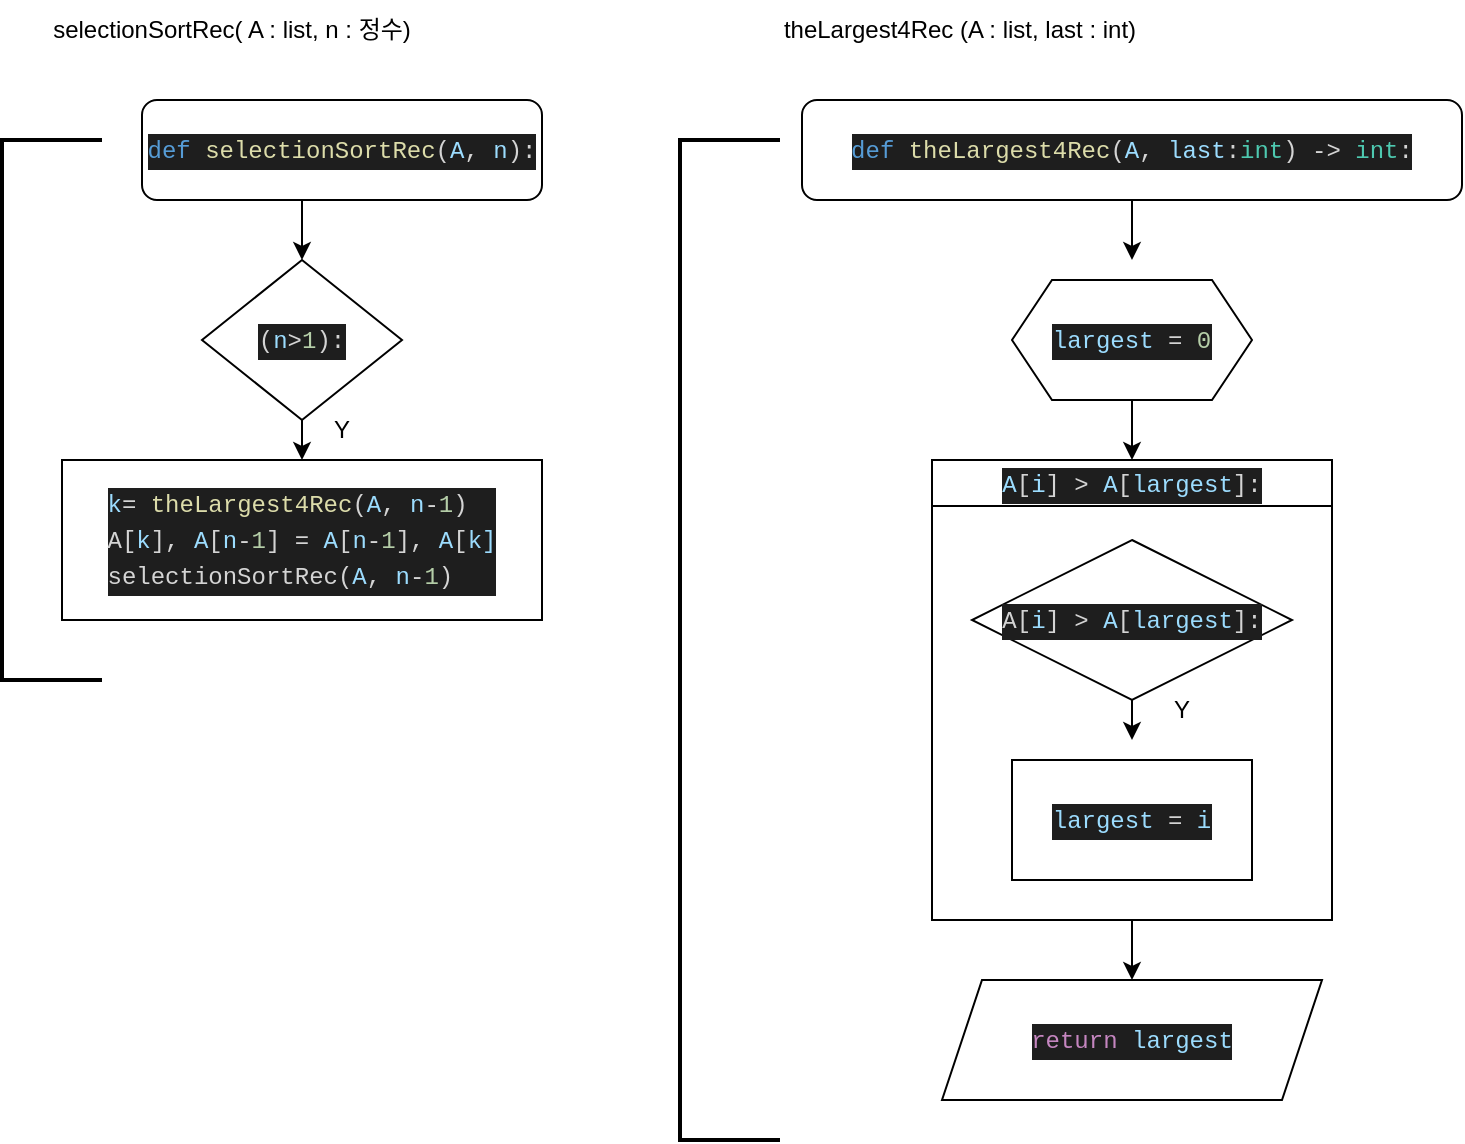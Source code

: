 <mxfile version="21.3.4" type="github">
  <diagram name="페이지-1" id="08A3qSjyBGI05TAanzWi">
    <mxGraphModel dx="954" dy="647" grid="1" gridSize="10" guides="1" tooltips="1" connect="1" arrows="1" fold="1" page="1" pageScale="1" pageWidth="827" pageHeight="1169" math="0" shadow="0">
      <root>
        <mxCell id="0" />
        <mxCell id="1" parent="0" />
        <mxCell id="SQblC4CAuTPq3GcibRZt-8" style="edgeStyle=orthogonalEdgeStyle;rounded=0;orthogonalLoop=1;jettySize=auto;html=1;exitX=0.5;exitY=1;exitDx=0;exitDy=0;" edge="1" parent="1" source="SQblC4CAuTPq3GcibRZt-3">
          <mxGeometry relative="1" as="geometry">
            <mxPoint x="200" y="190" as="targetPoint" />
          </mxGeometry>
        </mxCell>
        <mxCell id="SQblC4CAuTPq3GcibRZt-3" value="&lt;div style=&quot;font-style: normal; font-variant-caps: normal; font-weight: normal; letter-spacing: normal; text-align: start; text-indent: 0px; text-transform: none; word-spacing: 0px; -webkit-text-stroke-width: 0px; text-decoration: none; color: rgb(212, 212, 212); background-color: rgb(30, 30, 30); font-family: Menlo, Monaco, &amp;quot;Courier New&amp;quot;, monospace; font-size: 12px; line-height: 18px;&quot;&gt;&lt;div&gt;&lt;span style=&quot;color: rgb(86, 156, 214);&quot;&gt;def&lt;/span&gt;&lt;span style=&quot;color: rgb(212, 212, 212);&quot;&gt; &lt;/span&gt;&lt;span style=&quot;color: rgb(220, 220, 170);&quot;&gt;selectionSortRec&lt;/span&gt;&lt;span style=&quot;color: rgb(212, 212, 212);&quot;&gt;(&lt;/span&gt;&lt;span style=&quot;color: rgb(156, 220, 254);&quot;&gt;A&lt;/span&gt;&lt;span style=&quot;color: rgb(212, 212, 212);&quot;&gt;, &lt;/span&gt;&lt;span style=&quot;color: rgb(156, 220, 254);&quot;&gt;n&lt;/span&gt;&lt;span style=&quot;color: rgb(212, 212, 212);&quot;&gt;):&lt;/span&gt;&lt;/div&gt;&lt;/div&gt;" style="rounded=1;whiteSpace=wrap;html=1;" vertex="1" parent="1">
          <mxGeometry x="120" y="110" width="200" height="50" as="geometry" />
        </mxCell>
        <mxCell id="SQblC4CAuTPq3GcibRZt-4" value="" style="strokeWidth=2;html=1;shape=mxgraph.flowchart.annotation_1;align=left;pointerEvents=1;" vertex="1" parent="1">
          <mxGeometry x="50" y="130" width="50" height="270" as="geometry" />
        </mxCell>
        <mxCell id="SQblC4CAuTPq3GcibRZt-7" value="selectionSortRec( A : list, n : 정수)" style="text;html=1;strokeColor=none;fillColor=none;align=center;verticalAlign=middle;whiteSpace=wrap;rounded=0;" vertex="1" parent="1">
          <mxGeometry x="50" y="60" width="230" height="30" as="geometry" />
        </mxCell>
        <mxCell id="SQblC4CAuTPq3GcibRZt-13" style="edgeStyle=orthogonalEdgeStyle;rounded=0;orthogonalLoop=1;jettySize=auto;html=1;exitX=0.5;exitY=1;exitDx=0;exitDy=0;" edge="1" parent="1" source="SQblC4CAuTPq3GcibRZt-9">
          <mxGeometry relative="1" as="geometry">
            <mxPoint x="200" y="290" as="targetPoint" />
          </mxGeometry>
        </mxCell>
        <mxCell id="SQblC4CAuTPq3GcibRZt-9" value="&lt;div style=&quot;font-style: normal; font-variant-caps: normal; font-weight: normal; letter-spacing: normal; text-align: start; text-indent: 0px; text-transform: none; word-spacing: 0px; -webkit-text-stroke-width: 0px; text-decoration: none; color: rgb(212, 212, 212); background-color: rgb(30, 30, 30); font-family: Menlo, Monaco, &amp;quot;Courier New&amp;quot;, monospace; font-size: 12px; line-height: 18px;&quot;&gt;&lt;div&gt;&lt;span style=&quot;color: rgb(212, 212, 212);&quot;&gt;(&lt;/span&gt;&lt;span style=&quot;color: rgb(156, 220, 254);&quot;&gt;n&lt;/span&gt;&lt;span style=&quot;color: rgb(212, 212, 212);&quot;&gt;&amp;gt;&lt;/span&gt;&lt;span style=&quot;color: rgb(181, 206, 168);&quot;&gt;1&lt;/span&gt;&lt;span style=&quot;color: rgb(212, 212, 212);&quot;&gt;):&lt;/span&gt;&lt;/div&gt;&lt;/div&gt;" style="rhombus;whiteSpace=wrap;html=1;" vertex="1" parent="1">
          <mxGeometry x="150" y="190" width="100" height="80" as="geometry" />
        </mxCell>
        <mxCell id="SQblC4CAuTPq3GcibRZt-14" value="Y" style="text;html=1;strokeColor=none;fillColor=none;align=center;verticalAlign=middle;whiteSpace=wrap;rounded=0;" vertex="1" parent="1">
          <mxGeometry x="190" y="260" width="60" height="30" as="geometry" />
        </mxCell>
        <mxCell id="SQblC4CAuTPq3GcibRZt-15" value="&lt;div style=&quot;font-style: normal; font-variant-caps: normal; font-weight: normal; letter-spacing: normal; text-align: start; text-indent: 0px; text-transform: none; word-spacing: 0px; -webkit-text-stroke-width: 0px; text-decoration: none; color: rgb(212, 212, 212); background-color: rgb(30, 30, 30); font-family: Menlo, Monaco, &amp;quot;Courier New&amp;quot;, monospace; font-size: 12px; line-height: 18px;&quot;&gt;&lt;div&gt;&lt;span style=&quot;color: rgb(156, 220, 254);&quot;&gt;k&lt;/span&gt;&lt;span style=&quot;color: rgb(212, 212, 212);&quot;&gt;= &lt;/span&gt;&lt;span style=&quot;color: rgb(220, 220, 170);&quot;&gt;theLargest4Rec&lt;/span&gt;&lt;span style=&quot;color: rgb(212, 212, 212);&quot;&gt;(&lt;/span&gt;&lt;span style=&quot;color: rgb(156, 220, 254);&quot;&gt;A&lt;/span&gt;&lt;span style=&quot;color: rgb(212, 212, 212);&quot;&gt;, &lt;/span&gt;&lt;span style=&quot;color: rgb(156, 220, 254);&quot;&gt;n&lt;/span&gt;&lt;span style=&quot;color: rgb(212, 212, 212);&quot;&gt;-&lt;/span&gt;&lt;span style=&quot;color: rgb(181, 206, 168);&quot;&gt;1&lt;/span&gt;&lt;span style=&quot;color: rgb(212, 212, 212);&quot;&gt;)&lt;/span&gt;&lt;/div&gt;&lt;div&gt;&lt;div style=&quot;line-height: 18px;&quot;&gt;A[&lt;span style=&quot;color: rgb(156, 220, 254);&quot;&gt;k&lt;/span&gt;], &lt;span style=&quot;color: rgb(156, 220, 254);&quot;&gt;A&lt;/span&gt;[&lt;span style=&quot;color: rgb(156, 220, 254);&quot;&gt;n&lt;/span&gt;-&lt;span style=&quot;color: rgb(181, 206, 168);&quot;&gt;1&lt;/span&gt;] = &lt;span style=&quot;color: rgb(156, 220, 254);&quot;&gt;A&lt;/span&gt;[&lt;span style=&quot;color: rgb(156, 220, 254);&quot;&gt;n&lt;/span&gt;-&lt;span style=&quot;color: rgb(181, 206, 168);&quot;&gt;1&lt;/span&gt;], &lt;span style=&quot;color: rgb(156, 220, 254);&quot;&gt;A&lt;/span&gt;[&lt;span style=&quot;color: rgb(156, 220, 254);&quot;&gt;k]&lt;/span&gt;&lt;/div&gt;&lt;/div&gt;&lt;div style=&quot;line-height: 18px;&quot;&gt;&lt;div style=&quot;line-height: 18px;&quot;&gt;selectionSortRec(&lt;span style=&quot;color: rgb(156, 220, 254);&quot;&gt;A&lt;/span&gt;, &lt;span style=&quot;color: rgb(156, 220, 254);&quot;&gt;n&lt;/span&gt;-&lt;span style=&quot;color: rgb(181, 206, 168);&quot;&gt;1&lt;/span&gt;)&lt;/div&gt;&lt;/div&gt;&lt;/div&gt;" style="rounded=0;whiteSpace=wrap;html=1;" vertex="1" parent="1">
          <mxGeometry x="80" y="290" width="240" height="80" as="geometry" />
        </mxCell>
        <mxCell id="SQblC4CAuTPq3GcibRZt-16" value="theLargest4Rec (A : list, last : int)" style="text;html=1;strokeColor=none;fillColor=none;align=center;verticalAlign=middle;whiteSpace=wrap;rounded=0;" vertex="1" parent="1">
          <mxGeometry x="414" y="60" width="230" height="30" as="geometry" />
        </mxCell>
        <mxCell id="SQblC4CAuTPq3GcibRZt-18" value="" style="strokeWidth=2;html=1;shape=mxgraph.flowchart.annotation_1;align=left;pointerEvents=1;" vertex="1" parent="1">
          <mxGeometry x="389" y="130" width="50" height="500" as="geometry" />
        </mxCell>
        <mxCell id="SQblC4CAuTPq3GcibRZt-20" style="edgeStyle=orthogonalEdgeStyle;rounded=0;orthogonalLoop=1;jettySize=auto;html=1;exitX=0.5;exitY=1;exitDx=0;exitDy=0;" edge="1" parent="1" source="SQblC4CAuTPq3GcibRZt-19">
          <mxGeometry relative="1" as="geometry">
            <mxPoint x="615" y="190" as="targetPoint" />
          </mxGeometry>
        </mxCell>
        <mxCell id="SQblC4CAuTPq3GcibRZt-19" value="&lt;div style=&quot;font-style: normal; font-variant-caps: normal; font-weight: normal; letter-spacing: normal; text-align: start; text-indent: 0px; text-transform: none; word-spacing: 0px; -webkit-text-stroke-width: 0px; text-decoration: none; color: rgb(212, 212, 212); background-color: rgb(30, 30, 30); font-family: Menlo, Monaco, &amp;quot;Courier New&amp;quot;, monospace; font-size: 12px; line-height: 18px;&quot;&gt;&lt;div&gt;&lt;span style=&quot;color: rgb(86, 156, 214);&quot;&gt;def&lt;/span&gt;&lt;span style=&quot;color: rgb(212, 212, 212);&quot;&gt; &lt;/span&gt;&lt;span style=&quot;color: rgb(220, 220, 170);&quot;&gt;theLargest4Rec&lt;/span&gt;&lt;span style=&quot;color: rgb(212, 212, 212);&quot;&gt;(&lt;/span&gt;&lt;span style=&quot;color: rgb(156, 220, 254);&quot;&gt;A&lt;/span&gt;&lt;span style=&quot;color: rgb(212, 212, 212);&quot;&gt;, &lt;/span&gt;&lt;span style=&quot;color: rgb(156, 220, 254);&quot;&gt;last&lt;/span&gt;&lt;span style=&quot;color: rgb(212, 212, 212);&quot;&gt;:&lt;/span&gt;&lt;span style=&quot;color: rgb(78, 201, 176);&quot;&gt;int&lt;/span&gt;&lt;span style=&quot;color: rgb(212, 212, 212);&quot;&gt;) -&amp;gt; &lt;/span&gt;&lt;span style=&quot;color: rgb(78, 201, 176);&quot;&gt;int&lt;/span&gt;&lt;span style=&quot;color: rgb(212, 212, 212);&quot;&gt;:&lt;/span&gt;&lt;/div&gt;&lt;/div&gt;" style="rounded=1;whiteSpace=wrap;html=1;" vertex="1" parent="1">
          <mxGeometry x="450" y="110" width="330" height="50" as="geometry" />
        </mxCell>
        <mxCell id="SQblC4CAuTPq3GcibRZt-23" style="edgeStyle=orthogonalEdgeStyle;rounded=0;orthogonalLoop=1;jettySize=auto;html=1;exitX=0.5;exitY=1;exitDx=0;exitDy=0;" edge="1" parent="1" source="SQblC4CAuTPq3GcibRZt-21">
          <mxGeometry relative="1" as="geometry">
            <mxPoint x="615" y="290" as="targetPoint" />
          </mxGeometry>
        </mxCell>
        <mxCell id="SQblC4CAuTPq3GcibRZt-21" value="&lt;div style=&quot;font-style: normal; font-variant-caps: normal; font-weight: normal; letter-spacing: normal; text-align: start; text-indent: 0px; text-transform: none; word-spacing: 0px; -webkit-text-stroke-width: 0px; text-decoration: none; color: rgb(212, 212, 212); background-color: rgb(30, 30, 30); font-family: Menlo, Monaco, &amp;quot;Courier New&amp;quot;, monospace; font-size: 12px; line-height: 18px;&quot;&gt;&lt;div&gt;&lt;span style=&quot;color: rgb(156, 220, 254);&quot;&gt;largest&lt;/span&gt;&lt;span style=&quot;color: rgb(212, 212, 212);&quot;&gt; = &lt;/span&gt;&lt;span style=&quot;color: rgb(181, 206, 168);&quot;&gt;0&lt;/span&gt;&lt;/div&gt;&lt;/div&gt;" style="shape=hexagon;perimeter=hexagonPerimeter2;whiteSpace=wrap;html=1;fixedSize=1;" vertex="1" parent="1">
          <mxGeometry x="555" y="200" width="120" height="60" as="geometry" />
        </mxCell>
        <mxCell id="SQblC4CAuTPq3GcibRZt-22" style="edgeStyle=orthogonalEdgeStyle;rounded=0;orthogonalLoop=1;jettySize=auto;html=1;exitX=0.5;exitY=1;exitDx=0;exitDy=0;" edge="1" parent="1" source="SQblC4CAuTPq3GcibRZt-21" target="SQblC4CAuTPq3GcibRZt-21">
          <mxGeometry relative="1" as="geometry" />
        </mxCell>
        <mxCell id="SQblC4CAuTPq3GcibRZt-24" value="&lt;div style=&quot;font-style: normal; font-variant-caps: normal; font-weight: normal; letter-spacing: normal; text-align: start; text-indent: 0px; text-transform: none; word-spacing: 0px; -webkit-text-stroke-width: 0px; text-decoration: none; color: rgb(212, 212, 212); background-color: rgb(30, 30, 30); font-family: Menlo, Monaco, &amp;quot;Courier New&amp;quot;, monospace; font-size: 12px; line-height: 18px;&quot;&gt;&lt;div&gt;&lt;span style=&quot;color: rgb(156, 220, 254);&quot;&gt;A&lt;/span&gt;&lt;span style=&quot;color: rgb(212, 212, 212);&quot;&gt;[&lt;/span&gt;&lt;span style=&quot;color: rgb(156, 220, 254);&quot;&gt;i&lt;/span&gt;&lt;span style=&quot;color: rgb(212, 212, 212);&quot;&gt;] &amp;gt; &lt;/span&gt;&lt;span style=&quot;color: rgb(156, 220, 254);&quot;&gt;A&lt;/span&gt;&lt;span style=&quot;color: rgb(212, 212, 212);&quot;&gt;[&lt;/span&gt;&lt;span style=&quot;color: rgb(156, 220, 254);&quot;&gt;largest&lt;/span&gt;&lt;span style=&quot;color: rgb(212, 212, 212);&quot;&gt;]:&lt;/span&gt;&lt;/div&gt;&lt;/div&gt;" style="swimlane;whiteSpace=wrap;html=1;" vertex="1" parent="1">
          <mxGeometry x="515" y="290" width="200" height="230" as="geometry" />
        </mxCell>
        <mxCell id="SQblC4CAuTPq3GcibRZt-31" style="edgeStyle=orthogonalEdgeStyle;rounded=0;orthogonalLoop=1;jettySize=auto;html=1;exitX=0.5;exitY=1;exitDx=0;exitDy=0;" edge="1" parent="SQblC4CAuTPq3GcibRZt-24" source="SQblC4CAuTPq3GcibRZt-25">
          <mxGeometry relative="1" as="geometry">
            <mxPoint x="100" y="260" as="targetPoint" />
          </mxGeometry>
        </mxCell>
        <mxCell id="SQblC4CAuTPq3GcibRZt-25" value="&lt;div style=&quot;font-style: normal; font-variant-caps: normal; font-weight: normal; letter-spacing: normal; text-align: start; text-indent: 0px; text-transform: none; word-spacing: 0px; -webkit-text-stroke-width: 0px; text-decoration: none; color: rgb(212, 212, 212); background-color: rgb(30, 30, 30); font-family: Menlo, Monaco, &amp;quot;Courier New&amp;quot;, monospace; font-size: 12px; line-height: 18px;&quot;&gt;&lt;div&gt;&lt;span style=&quot;color: rgb(156, 220, 254);&quot;&gt;A&lt;/span&gt;&lt;span style=&quot;color: rgb(212, 212, 212);&quot;&gt;[&lt;/span&gt;&lt;span style=&quot;color: rgb(156, 220, 254);&quot;&gt;i&lt;/span&gt;&lt;span style=&quot;color: rgb(212, 212, 212);&quot;&gt;] &amp;gt; &lt;/span&gt;&lt;span style=&quot;color: rgb(156, 220, 254);&quot;&gt;A&lt;/span&gt;&lt;span style=&quot;color: rgb(212, 212, 212);&quot;&gt;[&lt;/span&gt;&lt;span style=&quot;color: rgb(156, 220, 254);&quot;&gt;largest&lt;/span&gt;&lt;span style=&quot;color: rgb(212, 212, 212);&quot;&gt;]:&lt;/span&gt;&lt;/div&gt;&lt;/div&gt;" style="swimlane;whiteSpace=wrap;html=1;" vertex="1" parent="SQblC4CAuTPq3GcibRZt-24">
          <mxGeometry width="200" height="230" as="geometry" />
        </mxCell>
        <mxCell id="SQblC4CAuTPq3GcibRZt-26" value="&lt;div style=&quot;text-align: start; color: rgb(212, 212, 212); background-color: rgb(30, 30, 30); font-family: Menlo, Monaco, &amp;quot;Courier New&amp;quot;, monospace; line-height: 18px;&quot;&gt;A[&lt;span style=&quot;color: rgb(156, 220, 254);&quot;&gt;i&lt;/span&gt;] &amp;gt; &lt;span style=&quot;color: rgb(156, 220, 254);&quot;&gt;A&lt;/span&gt;[&lt;span style=&quot;color: rgb(156, 220, 254);&quot;&gt;largest&lt;/span&gt;]:&lt;/div&gt;" style="rhombus;whiteSpace=wrap;html=1;" vertex="1" parent="SQblC4CAuTPq3GcibRZt-25">
          <mxGeometry x="20" y="40" width="160" height="80" as="geometry" />
        </mxCell>
        <mxCell id="SQblC4CAuTPq3GcibRZt-27" style="edgeStyle=orthogonalEdgeStyle;rounded=0;orthogonalLoop=1;jettySize=auto;html=1;exitX=0.5;exitY=1;exitDx=0;exitDy=0;" edge="1" parent="SQblC4CAuTPq3GcibRZt-25" source="SQblC4CAuTPq3GcibRZt-26">
          <mxGeometry relative="1" as="geometry">
            <mxPoint x="100" y="140" as="targetPoint" />
          </mxGeometry>
        </mxCell>
        <mxCell id="SQblC4CAuTPq3GcibRZt-29" value="&lt;div style=&quot;font-style: normal; font-variant-caps: normal; font-weight: normal; letter-spacing: normal; text-align: start; text-indent: 0px; text-transform: none; word-spacing: 0px; -webkit-text-stroke-width: 0px; text-decoration: none; color: rgb(212, 212, 212); background-color: rgb(30, 30, 30); font-family: Menlo, Monaco, &amp;quot;Courier New&amp;quot;, monospace; font-size: 12px; line-height: 18px;&quot;&gt;&lt;div&gt;&lt;span style=&quot;color: rgb(156, 220, 254);&quot;&gt;largest&lt;/span&gt;&lt;span style=&quot;color: rgb(212, 212, 212);&quot;&gt; = &lt;/span&gt;&lt;span style=&quot;color: rgb(156, 220, 254);&quot;&gt;i&lt;/span&gt;&lt;/div&gt;&lt;/div&gt;" style="rounded=0;whiteSpace=wrap;html=1;" vertex="1" parent="SQblC4CAuTPq3GcibRZt-25">
          <mxGeometry x="40" y="150" width="120" height="60" as="geometry" />
        </mxCell>
        <mxCell id="SQblC4CAuTPq3GcibRZt-30" value="Y" style="text;html=1;strokeColor=none;fillColor=none;align=center;verticalAlign=middle;whiteSpace=wrap;rounded=0;" vertex="1" parent="SQblC4CAuTPq3GcibRZt-25">
          <mxGeometry x="95" y="110" width="60" height="30" as="geometry" />
        </mxCell>
        <mxCell id="SQblC4CAuTPq3GcibRZt-32" value="&lt;div style=&quot;font-style: normal; font-variant-caps: normal; font-weight: normal; letter-spacing: normal; text-align: start; text-indent: 0px; text-transform: none; word-spacing: 0px; -webkit-text-stroke-width: 0px; text-decoration: none; color: rgb(212, 212, 212); background-color: rgb(30, 30, 30); font-family: Menlo, Monaco, &amp;quot;Courier New&amp;quot;, monospace; font-size: 12px; line-height: 18px;&quot;&gt;&lt;div&gt;&lt;span style=&quot;color: rgb(197, 134, 192);&quot;&gt;return&lt;/span&gt;&lt;span style=&quot;color: rgb(212, 212, 212);&quot;&gt; &lt;/span&gt;&lt;span style=&quot;color: rgb(156, 220, 254);&quot;&gt;largest&lt;/span&gt;&lt;/div&gt;&lt;/div&gt;" style="shape=parallelogram;perimeter=parallelogramPerimeter;whiteSpace=wrap;html=1;fixedSize=1;" vertex="1" parent="1">
          <mxGeometry x="520" y="550" width="190" height="60" as="geometry" />
        </mxCell>
      </root>
    </mxGraphModel>
  </diagram>
</mxfile>
